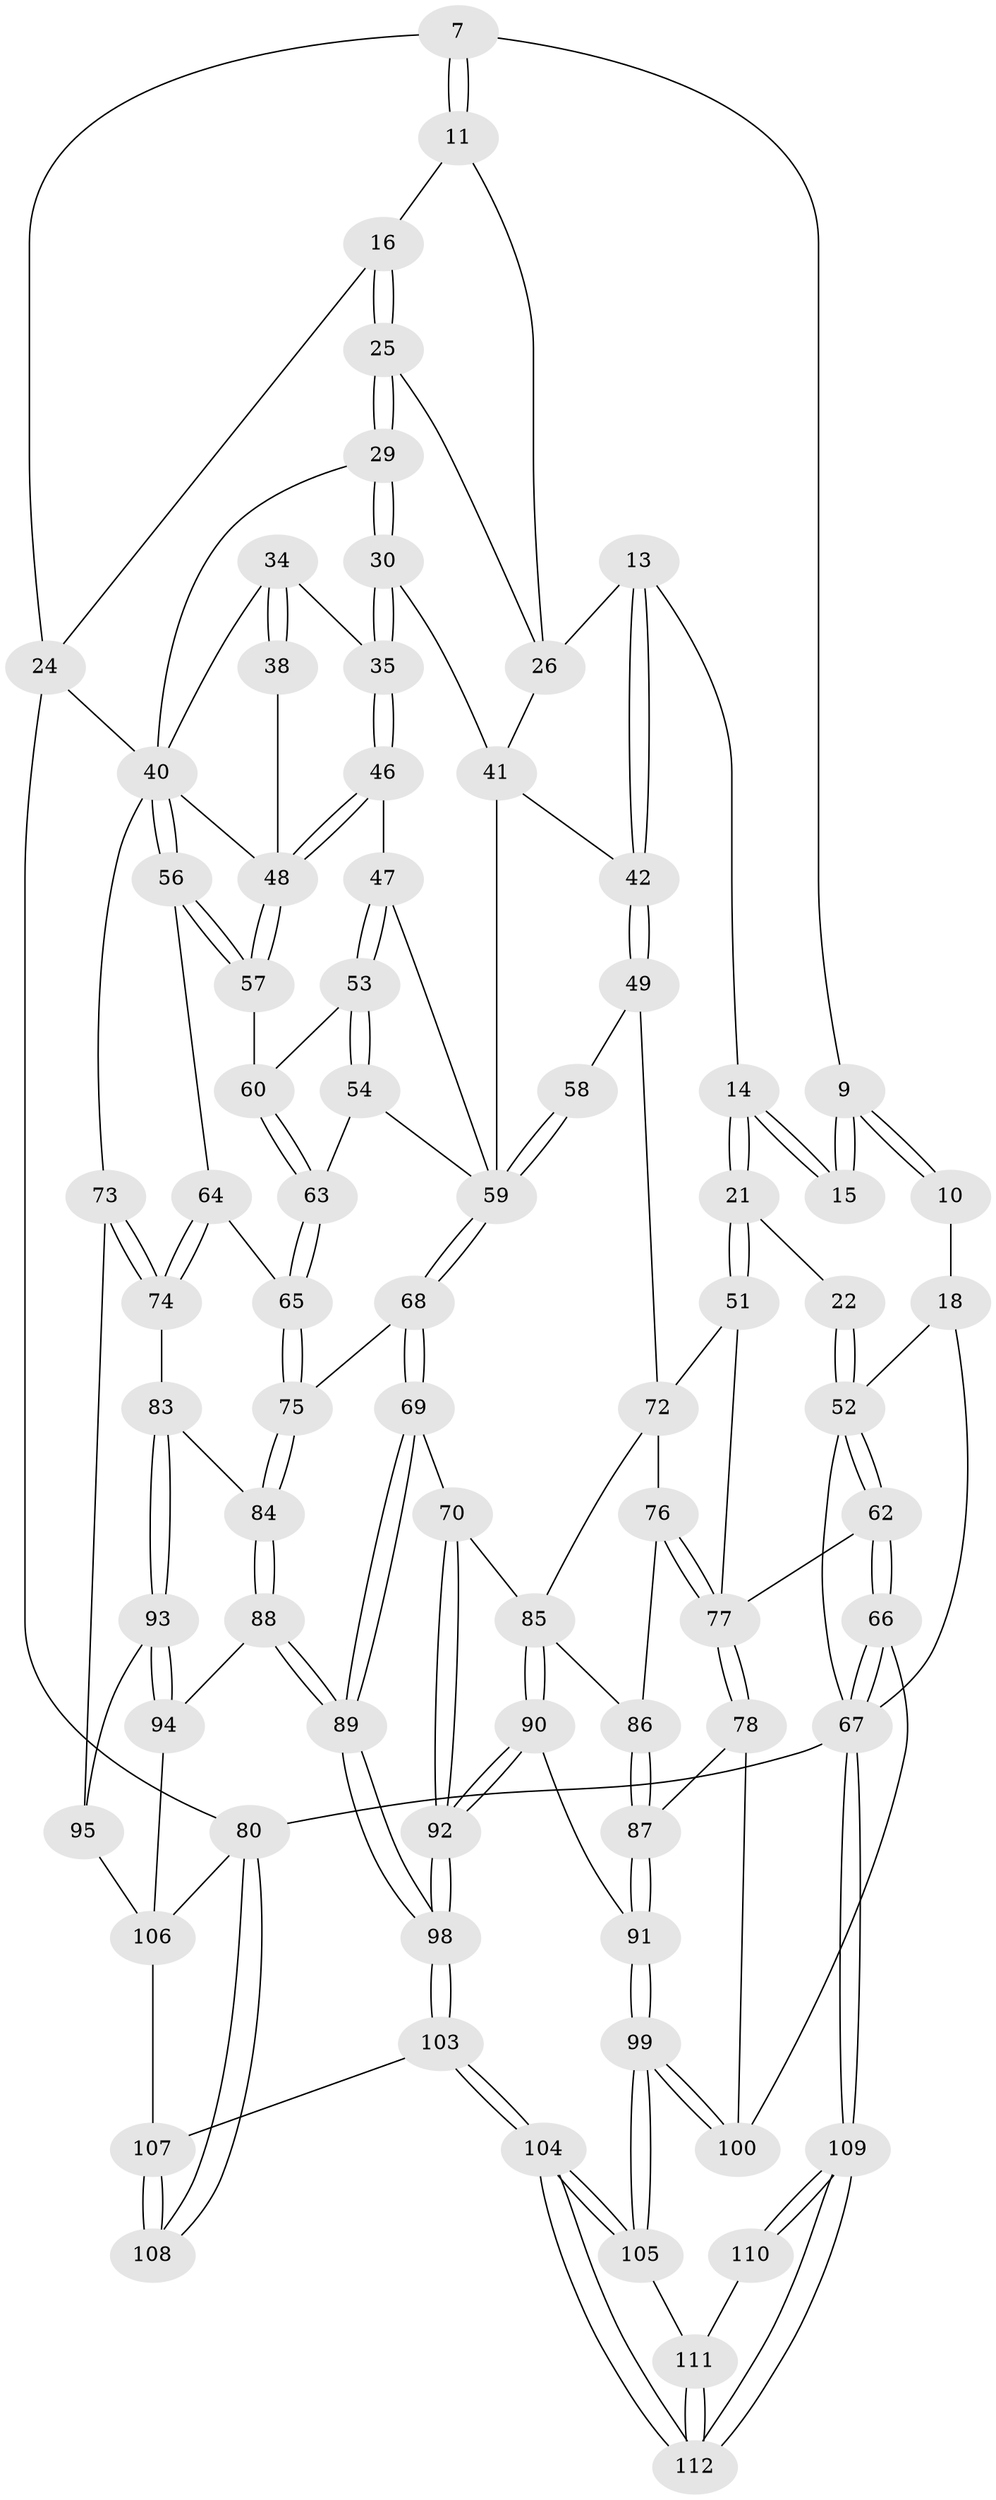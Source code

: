 // original degree distribution, {3: 0.026785714285714284, 5: 0.49107142857142855, 6: 0.24107142857142858, 4: 0.24107142857142858}
// Generated by graph-tools (version 1.1) at 2025/06/03/04/25 22:06:34]
// undirected, 78 vertices, 182 edges
graph export_dot {
graph [start="1"]
  node [color=gray90,style=filled];
  7 [pos="+0.3793125338180612+0",super="+1"];
  9 [pos="+0.22822373781031494+0.08471535037651393",super="+8"];
  10 [pos="+0.2260834833453583+0.08316241305310587",super="+6"];
  11 [pos="+0.4320128277958691+0.0562247480376751"];
  13 [pos="+0.3800152028453846+0.23021015585891183"];
  14 [pos="+0.2965362246471673+0.2317065458408025"];
  15 [pos="+0.2921139741143001+0.21778861263889263"];
  16 [pos="+0.6181189377998039+0.06503203962416003"];
  18 [pos="+0.1239804267522188+0.028408594728448047",super="+5"];
  21 [pos="+0.19150829920811863+0.30836354848517056"];
  22 [pos="+0.11371208758178754+0.2607970355286621"];
  24 [pos="+0.8389588515995081+0.13773189968399993",super="+23+17"];
  25 [pos="+0.5872652532139826+0.1664184408633144"];
  26 [pos="+0.5816273542729401+0.17233753104255517",super="+12"];
  29 [pos="+0.7063876370030683+0.22849534047887735"];
  30 [pos="+0.66914554391577+0.3104368884910924"];
  34 [pos="+0.6948375534833462+0.33328058897631546",super="+33"];
  35 [pos="+0.6934219295635354+0.3333230581486183"];
  38 [pos="+0.8067648641155888+0.37412726363860244"];
  40 [pos="+1+0.3696399203242006",super="+36+28+39"];
  41 [pos="+0.487459374824034+0.3615651702112542",super="+32"];
  42 [pos="+0.46299263162805443+0.3534898832445909"];
  46 [pos="+0.6902056429203525+0.38118408194936154"];
  47 [pos="+0.6695702669318319+0.4232580226516463"];
  48 [pos="+0.806982166108011+0.41737513548779165",super="+37"];
  49 [pos="+0.37895604165339614+0.4712709996125181"];
  51 [pos="+0.18806380242097384+0.36151526474858164"];
  52 [pos="+0+0.22060898664877407",super="+20"];
  53 [pos="+0.6743801607101954+0.44213213612768476"];
  54 [pos="+0.6391425403120804+0.512913463080753"];
  56 [pos="+0.9216430373429593+0.4626574058036628"];
  57 [pos="+0.8082528748567848+0.4253522321875601"];
  58 [pos="+0.5365504886433895+0.5011582807201477"];
  59 [pos="+0.5869028082124559+0.5872934367427767",super="+55+45"];
  60 [pos="+0.7862584979987353+0.4527308394376779"];
  62 [pos="+0+0.41834727562175084"];
  63 [pos="+0.7800182916270173+0.4920051698700291"];
  64 [pos="+0.8991755256451203+0.5321598174788328"];
  65 [pos="+0.7900396353355175+0.5912692875007629"];
  66 [pos="+0+0.7309663435859681"];
  67 [pos="+0+1",super="+4"];
  68 [pos="+0.5856656760318303+0.6129541187827917"];
  69 [pos="+0.5227246605973069+0.6785149285597535"];
  70 [pos="+0.5072059959416524+0.6783005247724887"];
  72 [pos="+0.3537718608496862+0.5664266963331188",super="+50"];
  73 [pos="+1+0.5704700069793889"];
  74 [pos="+0.964396953102016+0.6204435655649264"];
  75 [pos="+0.7721396471529096+0.6317967171735667"];
  76 [pos="+0.18159719460645513+0.600118573794036"];
  77 [pos="+0.12379479682347606+0.5835970790354421",super="+61"];
  78 [pos="+0.044310856509202044+0.6737818433730156"];
  80 [pos="+1+1",super="+3"];
  83 [pos="+0.8725645389895086+0.7074965097090703"];
  84 [pos="+0.8021708396658713+0.673228879086079"];
  85 [pos="+0.331616235306458+0.7233196360139225",super="+71"];
  86 [pos="+0.2207617414077156+0.6659499825330123"];
  87 [pos="+0.18858766428499346+0.8203795015788888"];
  88 [pos="+0.6977837236624188+0.8412599199022711"];
  89 [pos="+0.603880226689051+0.8467884337791791"];
  90 [pos="+0.2580445893208951+0.8347361066051742"];
  91 [pos="+0.20007628746826472+0.8383799428202579"];
  92 [pos="+0.36291963032387325+0.9209770678770878"];
  93 [pos="+0.8769110134287526+0.7160602507683881"];
  94 [pos="+0.7687184275659141+0.8791887392084617"];
  95 [pos="+0.897488306562535+0.740197837115034",super="+82"];
  98 [pos="+0.48715993409253106+1"];
  99 [pos="+0.17333765742307178+0.8729076505561447"];
  100 [pos="+0.06294878877321929+0.8878958698359518",super="+79"];
  103 [pos="+0.48782323193391547+1"];
  104 [pos="+0.2572933457247288+1"];
  105 [pos="+0.1714547190666509+0.9178962755694766"];
  106 [pos="+0.9181077136815294+0.8845437050973518",super="+81+97"];
  107 [pos="+0.9164252459060882+0.9200096171000047",super="+101+102"];
  108 [pos="+1+1"];
  109 [pos="+0+1"];
  110 [pos="+0.042928136160895+0.9442698304353628"];
  111 [pos="+0.09949577420448509+0.9747919033030689"];
  112 [pos="+0+1"];
  7 -- 11;
  7 -- 11;
  7 -- 9;
  7 -- 24;
  9 -- 10;
  9 -- 10;
  9 -- 15 [weight=2];
  9 -- 15;
  10 -- 18 [weight=2];
  11 -- 16;
  11 -- 26;
  13 -- 14;
  13 -- 42;
  13 -- 42;
  13 -- 26;
  14 -- 15;
  14 -- 15;
  14 -- 21;
  14 -- 21;
  16 -- 25;
  16 -- 25;
  16 -- 24;
  18 -- 67;
  18 -- 52;
  21 -- 22;
  21 -- 51;
  21 -- 51;
  22 -- 52 [weight=2];
  22 -- 52;
  24 -- 40 [weight=2];
  24 -- 80 [weight=2];
  25 -- 26;
  25 -- 29;
  25 -- 29;
  26 -- 41;
  29 -- 30;
  29 -- 30;
  29 -- 40;
  30 -- 35;
  30 -- 35;
  30 -- 41;
  34 -- 35;
  34 -- 38 [weight=2];
  34 -- 38;
  34 -- 40;
  35 -- 46;
  35 -- 46;
  38 -- 48;
  40 -- 56;
  40 -- 56;
  40 -- 73;
  40 -- 48;
  41 -- 42;
  41 -- 59 [weight=2];
  42 -- 49;
  42 -- 49;
  46 -- 47;
  46 -- 48;
  46 -- 48;
  47 -- 53;
  47 -- 53;
  47 -- 59;
  48 -- 57;
  48 -- 57;
  49 -- 58;
  49 -- 72;
  51 -- 77;
  51 -- 72;
  52 -- 62;
  52 -- 62;
  52 -- 67;
  53 -- 54;
  53 -- 54;
  53 -- 60;
  54 -- 63;
  54 -- 59;
  56 -- 57;
  56 -- 57;
  56 -- 64;
  57 -- 60;
  58 -- 59 [weight=2];
  58 -- 59;
  59 -- 68;
  59 -- 68;
  60 -- 63;
  60 -- 63;
  62 -- 66;
  62 -- 66;
  62 -- 77;
  63 -- 65;
  63 -- 65;
  64 -- 65;
  64 -- 74;
  64 -- 74;
  65 -- 75;
  65 -- 75;
  66 -- 67;
  66 -- 67;
  66 -- 100;
  67 -- 109;
  67 -- 109;
  67 -- 80 [weight=2];
  68 -- 69;
  68 -- 69;
  68 -- 75;
  69 -- 70;
  69 -- 89;
  69 -- 89;
  70 -- 92;
  70 -- 92;
  70 -- 85;
  72 -- 76;
  72 -- 85;
  73 -- 74;
  73 -- 74;
  73 -- 95;
  74 -- 83;
  75 -- 84;
  75 -- 84;
  76 -- 77;
  76 -- 77;
  76 -- 86;
  77 -- 78;
  77 -- 78;
  78 -- 87;
  78 -- 100;
  80 -- 108;
  80 -- 108;
  80 -- 106;
  83 -- 84;
  83 -- 93;
  83 -- 93;
  84 -- 88;
  84 -- 88;
  85 -- 86;
  85 -- 90;
  85 -- 90;
  86 -- 87;
  86 -- 87;
  87 -- 91;
  87 -- 91;
  88 -- 89;
  88 -- 89;
  88 -- 94;
  89 -- 98;
  89 -- 98;
  90 -- 91;
  90 -- 92;
  90 -- 92;
  91 -- 99;
  91 -- 99;
  92 -- 98;
  92 -- 98;
  93 -- 94;
  93 -- 94;
  93 -- 95;
  94 -- 106;
  95 -- 106 [weight=2];
  98 -- 103;
  98 -- 103;
  99 -- 100;
  99 -- 100;
  99 -- 105;
  99 -- 105;
  103 -- 104;
  103 -- 104;
  103 -- 107;
  104 -- 105;
  104 -- 105;
  104 -- 112;
  104 -- 112;
  105 -- 111;
  106 -- 107 [weight=2];
  107 -- 108 [weight=2];
  107 -- 108;
  109 -- 110;
  109 -- 110;
  109 -- 112;
  109 -- 112;
  110 -- 111;
  111 -- 112;
  111 -- 112;
}
